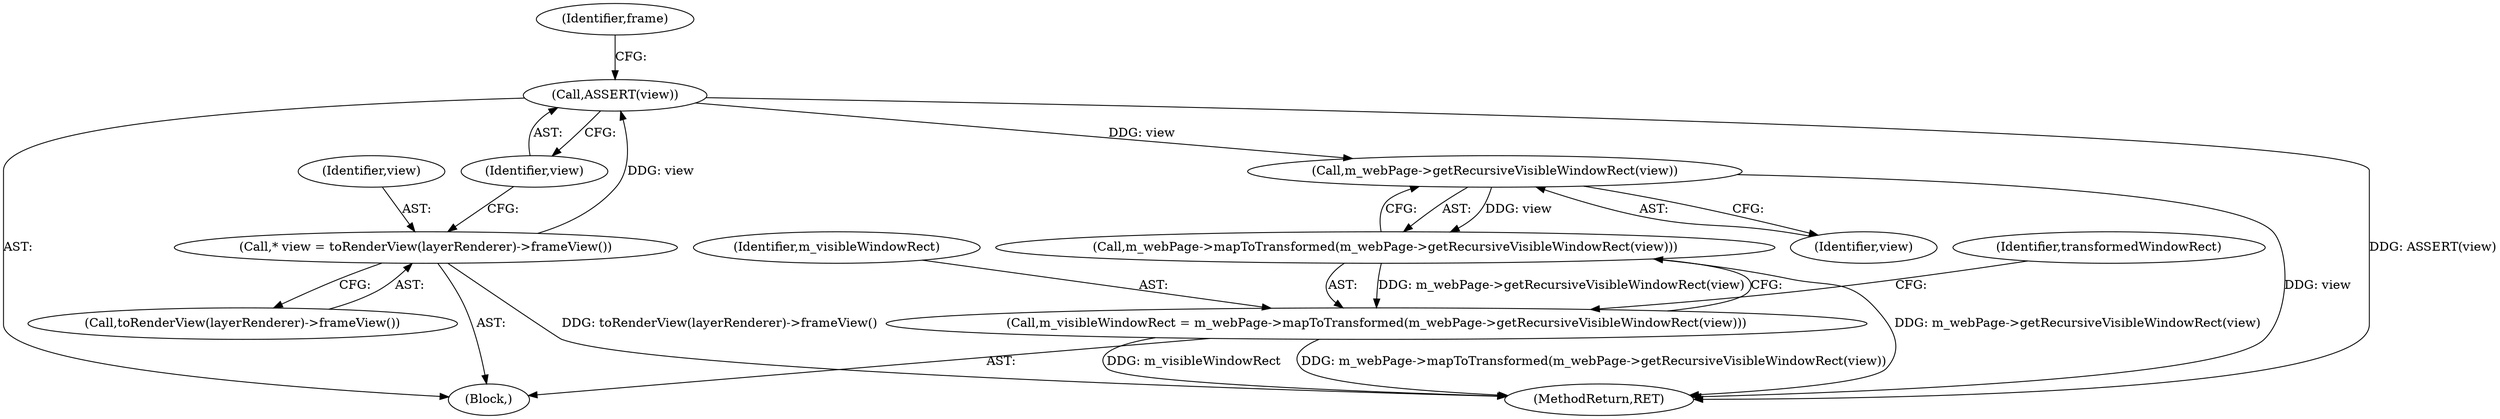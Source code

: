 digraph "0_Chrome_3057be01bcbbd1d0938afb489e18f2ca6d9b8229@pointer" {
"1000155" [label="(Call,m_webPage->getRecursiveVisibleWindowRect(view))"];
"1000132" [label="(Call,ASSERT(view))"];
"1000129" [label="(Call,* view = toRenderView(layerRenderer)->frameView())"];
"1000154" [label="(Call,m_webPage->mapToTransformed(m_webPage->getRecursiveVisibleWindowRect(view)))"];
"1000152" [label="(Call,m_visibleWindowRect = m_webPage->mapToTransformed(m_webPage->getRecursiveVisibleWindowRect(view)))"];
"1000136" [label="(Identifier,frame)"];
"1000156" [label="(Identifier,view)"];
"1000131" [label="(Call,toRenderView(layerRenderer)->frameView())"];
"1000130" [label="(Identifier,view)"];
"1000152" [label="(Call,m_visibleWindowRect = m_webPage->mapToTransformed(m_webPage->getRecursiveVisibleWindowRect(view)))"];
"1000127" [label="(Block,)"];
"1000155" [label="(Call,m_webPage->getRecursiveVisibleWindowRect(view))"];
"1000274" [label="(MethodReturn,RET)"];
"1000159" [label="(Identifier,transformedWindowRect)"];
"1000154" [label="(Call,m_webPage->mapToTransformed(m_webPage->getRecursiveVisibleWindowRect(view)))"];
"1000133" [label="(Identifier,view)"];
"1000132" [label="(Call,ASSERT(view))"];
"1000153" [label="(Identifier,m_visibleWindowRect)"];
"1000129" [label="(Call,* view = toRenderView(layerRenderer)->frameView())"];
"1000155" -> "1000154"  [label="AST: "];
"1000155" -> "1000156"  [label="CFG: "];
"1000156" -> "1000155"  [label="AST: "];
"1000154" -> "1000155"  [label="CFG: "];
"1000155" -> "1000274"  [label="DDG: view"];
"1000155" -> "1000154"  [label="DDG: view"];
"1000132" -> "1000155"  [label="DDG: view"];
"1000132" -> "1000127"  [label="AST: "];
"1000132" -> "1000133"  [label="CFG: "];
"1000133" -> "1000132"  [label="AST: "];
"1000136" -> "1000132"  [label="CFG: "];
"1000132" -> "1000274"  [label="DDG: ASSERT(view)"];
"1000129" -> "1000132"  [label="DDG: view"];
"1000129" -> "1000127"  [label="AST: "];
"1000129" -> "1000131"  [label="CFG: "];
"1000130" -> "1000129"  [label="AST: "];
"1000131" -> "1000129"  [label="AST: "];
"1000133" -> "1000129"  [label="CFG: "];
"1000129" -> "1000274"  [label="DDG: toRenderView(layerRenderer)->frameView()"];
"1000154" -> "1000152"  [label="AST: "];
"1000152" -> "1000154"  [label="CFG: "];
"1000154" -> "1000274"  [label="DDG: m_webPage->getRecursiveVisibleWindowRect(view)"];
"1000154" -> "1000152"  [label="DDG: m_webPage->getRecursiveVisibleWindowRect(view)"];
"1000152" -> "1000127"  [label="AST: "];
"1000153" -> "1000152"  [label="AST: "];
"1000159" -> "1000152"  [label="CFG: "];
"1000152" -> "1000274"  [label="DDG: m_visibleWindowRect"];
"1000152" -> "1000274"  [label="DDG: m_webPage->mapToTransformed(m_webPage->getRecursiveVisibleWindowRect(view))"];
}
